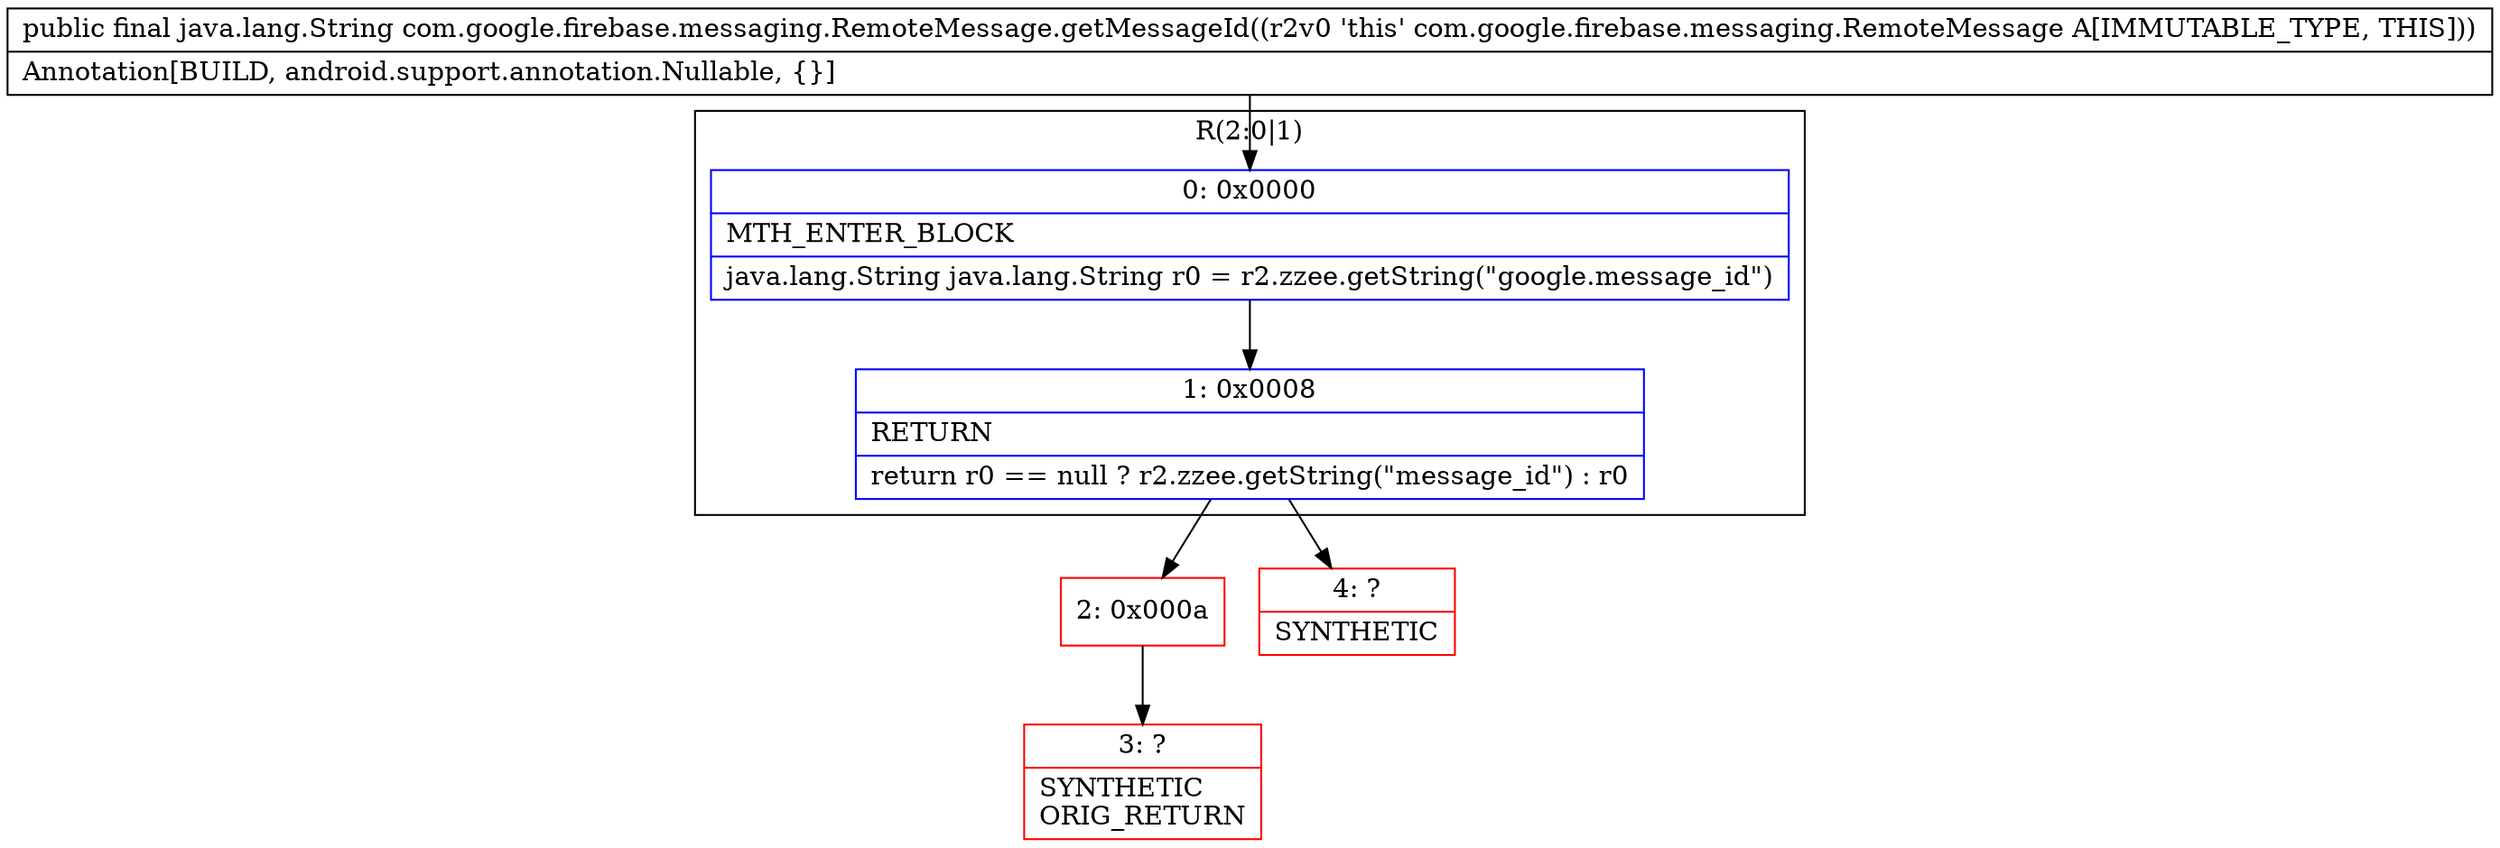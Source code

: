 digraph "CFG forcom.google.firebase.messaging.RemoteMessage.getMessageId()Ljava\/lang\/String;" {
subgraph cluster_Region_2107112456 {
label = "R(2:0|1)";
node [shape=record,color=blue];
Node_0 [shape=record,label="{0\:\ 0x0000|MTH_ENTER_BLOCK\l|java.lang.String java.lang.String r0 = r2.zzee.getString(\"google.message_id\")\l}"];
Node_1 [shape=record,label="{1\:\ 0x0008|RETURN\l|return r0 == null ? r2.zzee.getString(\"message_id\") : r0\l}"];
}
Node_2 [shape=record,color=red,label="{2\:\ 0x000a}"];
Node_3 [shape=record,color=red,label="{3\:\ ?|SYNTHETIC\lORIG_RETURN\l}"];
Node_4 [shape=record,color=red,label="{4\:\ ?|SYNTHETIC\l}"];
MethodNode[shape=record,label="{public final java.lang.String com.google.firebase.messaging.RemoteMessage.getMessageId((r2v0 'this' com.google.firebase.messaging.RemoteMessage A[IMMUTABLE_TYPE, THIS]))  | Annotation[BUILD, android.support.annotation.Nullable, \{\}]\l}"];
MethodNode -> Node_0;
Node_0 -> Node_1;
Node_1 -> Node_2;
Node_1 -> Node_4;
Node_2 -> Node_3;
}

